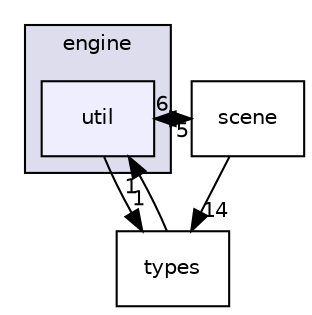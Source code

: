digraph "C:/Users/Jose/Documents/Projects/VCTRenderer/engine/util" {
  compound=true
  node [ fontsize="10", fontname="Helvetica"];
  edge [ labelfontsize="10", labelfontname="Helvetica"];
  subgraph clusterdir_996f45160da62e1a3d7f6046fad68f51 {
    graph [ bgcolor="#ddddee", pencolor="black", label="engine" fontname="Helvetica", fontsize="10", URL="dir_996f45160da62e1a3d7f6046fad68f51.html"]
  dir_e3ae55271edb648fb32b969ad2836458 [shape=box, label="util", style="filled", fillcolor="#eeeeff", pencolor="black", URL="dir_e3ae55271edb648fb32b969ad2836458.html"];
  }
  dir_c4b2e6fa44e5132327cff5b3242dfb0d [shape=box label="scene" URL="dir_c4b2e6fa44e5132327cff5b3242dfb0d.html"];
  dir_0ff14c16176a475e770bf3bfd349a648 [shape=box label="types" URL="dir_0ff14c16176a475e770bf3bfd349a648.html"];
  dir_e3ae55271edb648fb32b969ad2836458->dir_c4b2e6fa44e5132327cff5b3242dfb0d [headlabel="6", labeldistance=1.5 headhref="dir_000012_000010.html"];
  dir_e3ae55271edb648fb32b969ad2836458->dir_0ff14c16176a475e770bf3bfd349a648 [headlabel="1", labeldistance=1.5 headhref="dir_000012_000011.html"];
  dir_c4b2e6fa44e5132327cff5b3242dfb0d->dir_e3ae55271edb648fb32b969ad2836458 [headlabel="5", labeldistance=1.5 headhref="dir_000010_000012.html"];
  dir_c4b2e6fa44e5132327cff5b3242dfb0d->dir_0ff14c16176a475e770bf3bfd349a648 [headlabel="14", labeldistance=1.5 headhref="dir_000010_000011.html"];
  dir_0ff14c16176a475e770bf3bfd349a648->dir_e3ae55271edb648fb32b969ad2836458 [headlabel="1", labeldistance=1.5 headhref="dir_000011_000012.html"];
}

